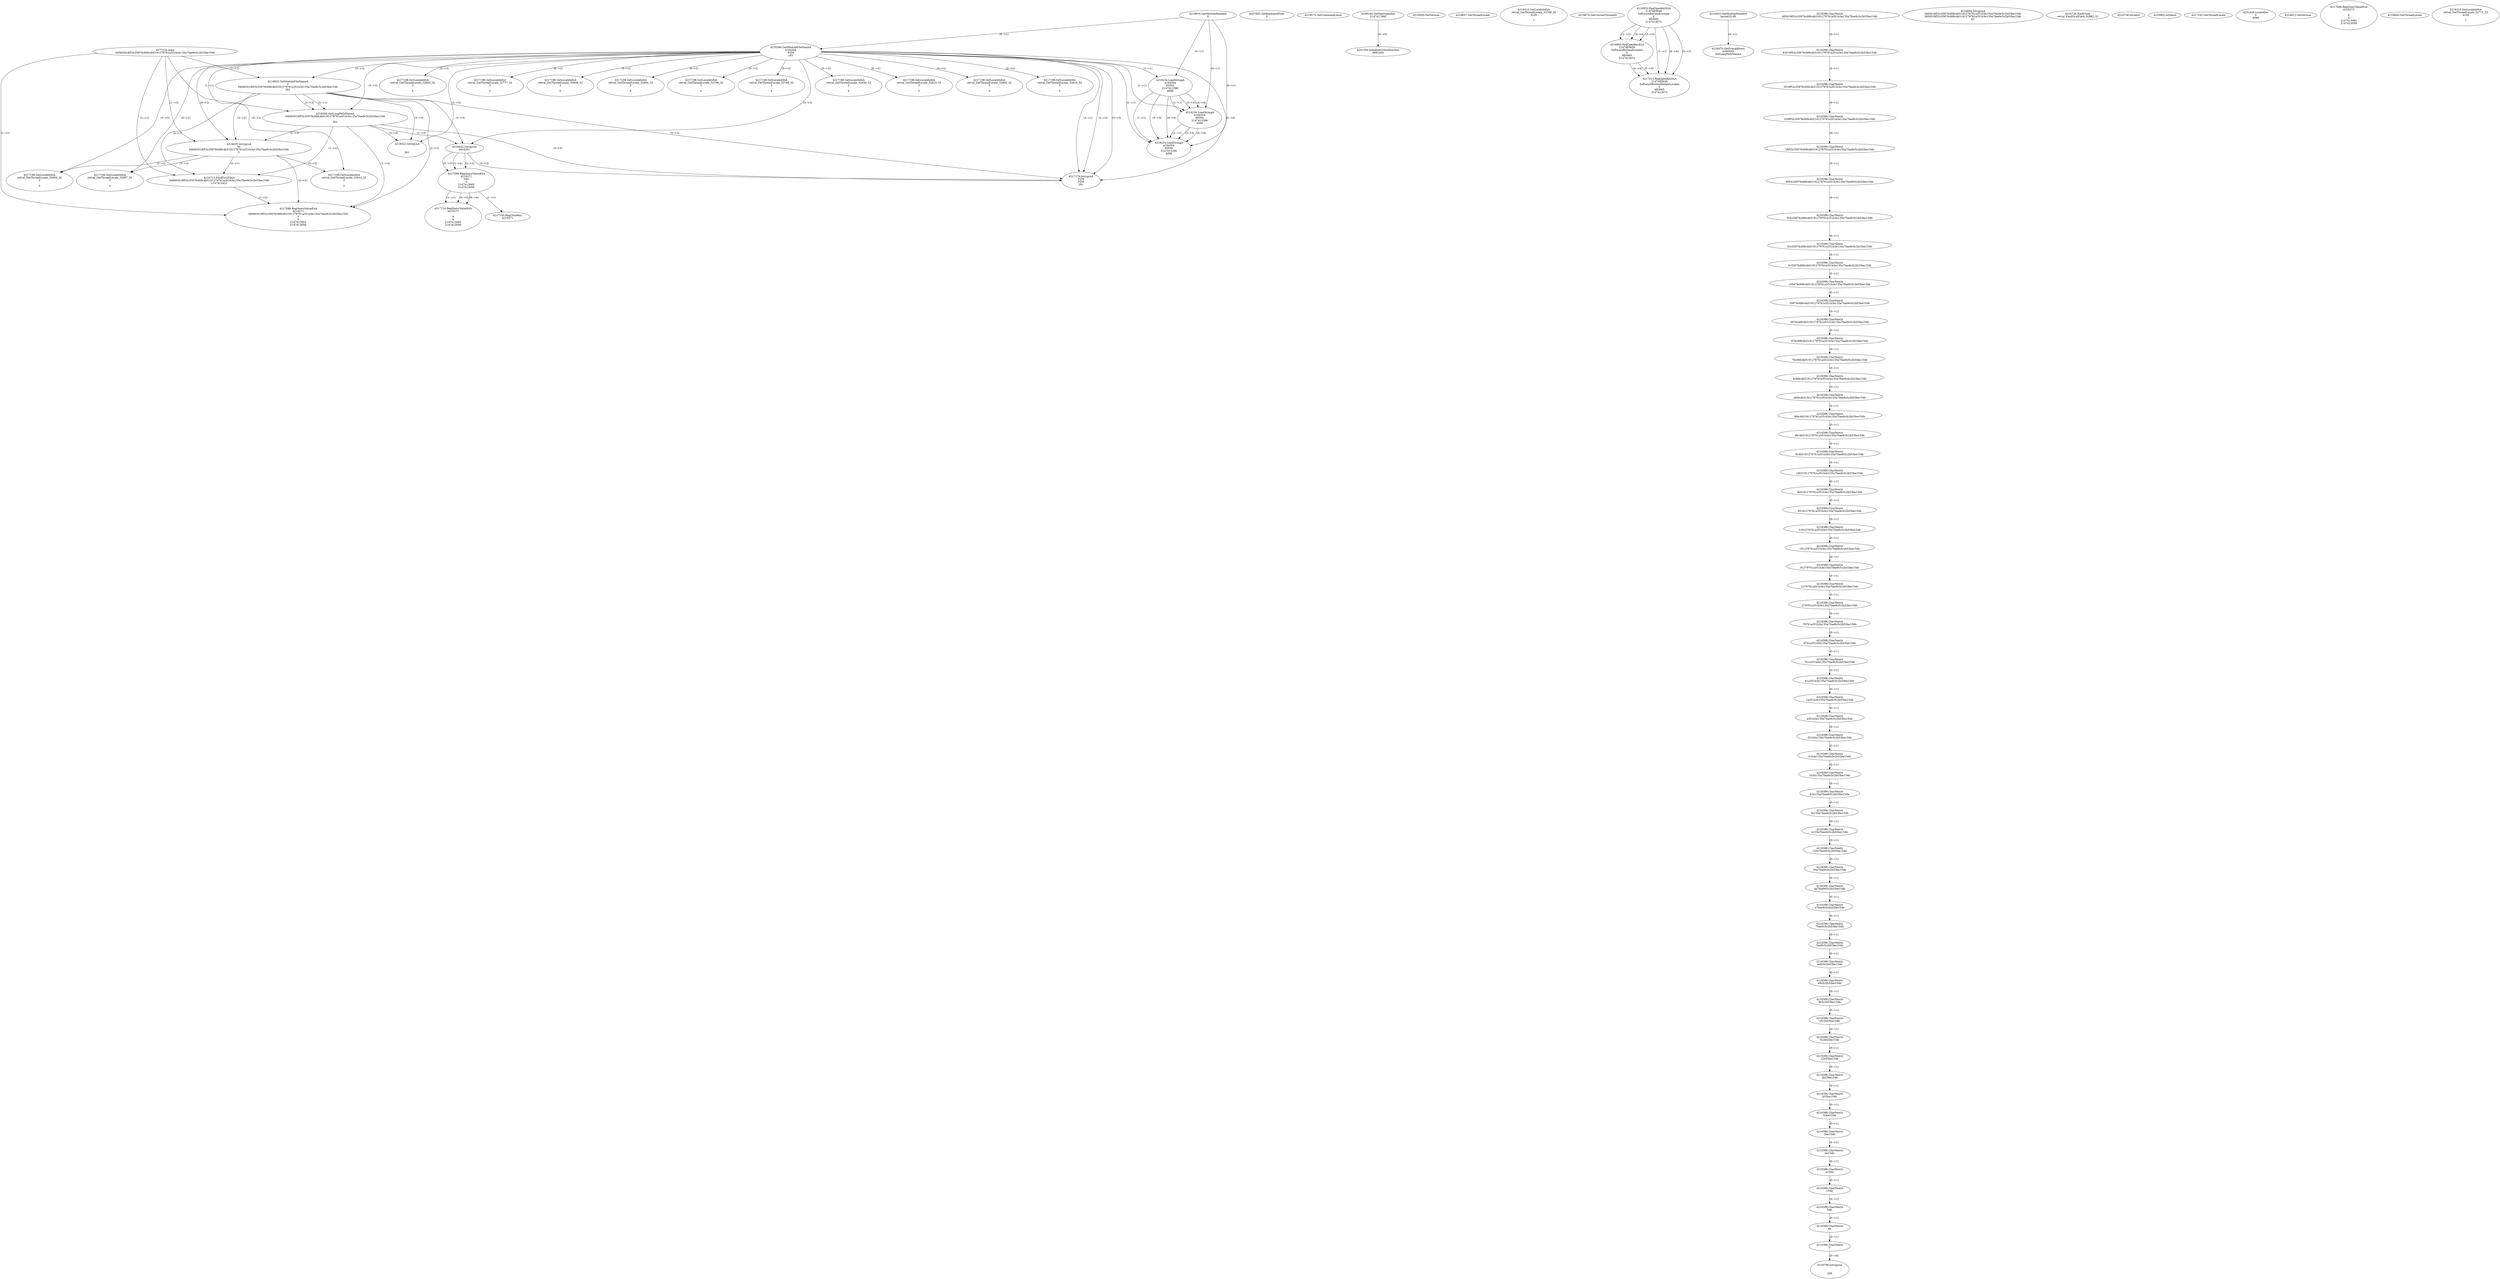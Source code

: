 // Global SCDG with merge call
digraph {
	0 [label="4577216.main
04f483018f53c35976cfd9c4b5191279761a351b3e135a70ae9c5c2b53be154b"]
	1 [label="4219916.GetModuleHandleA
0"]
	2 [label="4207805.GetKeyboardType
0"]
	3 [label="4219575.GetCommandLineA
"]
	4 [label="4199190.GetStartupInfoA
2147417460"]
	5 [label="4219595.GetVersion
"]
	6 [label="4219657.GetThreadLocale
"]
	7 [label="4219310.GetLocaleInfoA
retval_GetThreadLocale_32768_32
4100

7"]
	8 [label="4219672.GetCurrentThreadId
"]
	9 [label="4216266.GetModuleFileNameA
4194304
PZM
261"]
	1 -> 9 [label="(0-->1)"]
	10 [label="4216923.GetModuleFileNameA
0
04f483018f53c35976cfd9c4b5191279761a351b3e135a70ae9c5c2b53be154b
261"]
	0 -> 10 [label="(1-->2)"]
	9 -> 10 [label="(3-->3)"]
	11 [label="4216953.RegOpenKeyExA
2147483649
Software\Borland\Locales
0
983065
2147413072"]
	12 [label="4216983.RegOpenKeyExA
2147483650
Software\Borland\Locales
0
983065
2147413072"]
	11 -> 12 [label="(2-->2)"]
	11 -> 12 [label="(4-->4)"]
	11 -> 12 [label="(5-->5)"]
	13 [label="4217013.RegOpenKeyExA
2147483649
Software\Borland\Delphi\Locales
0
983065
2147413072"]
	11 -> 13 [label="(1-->1)"]
	11 -> 13 [label="(4-->4)"]
	12 -> 13 [label="(4-->4)"]
	11 -> 13 [label="(5-->5)"]
	12 -> 13 [label="(5-->5)"]
	14 [label="4216453.GetModuleHandleA
kernel32.dll"]
	15 [label="4216470.GetProcAddress
6295592
GetLongPathNameA"]
	14 -> 15 [label="(0-->1)"]
	16 [label="4216500.GetLongPathNameA
04f483018f53c35976cfd9c4b5191279761a351b3e135a70ae9c5c2b53be154b

261"]
	0 -> 16 [label="(1-->1)"]
	10 -> 16 [label="(2-->1)"]
	9 -> 16 [label="(3-->3)"]
	10 -> 16 [label="(3-->3)"]
	17 [label="4216635.lstrcpynA
04
04f483018f53c35976cfd9c4b5191279761a351b3e135a70ae9c5c2b53be154b
3"]
	0 -> 17 [label="(1-->2)"]
	10 -> 17 [label="(2-->2)"]
	16 -> 17 [label="(1-->2)"]
	9 -> 17 [label="(0-->3)"]
	18 [label="4216396.CharNextA
483018f53c35976cfd9c4b5191279761a351b3e135a70ae9c5c2b53be154b"]
	19 [label="4216396.CharNextA
83018f53c35976cfd9c4b5191279761a351b3e135a70ae9c5c2b53be154b"]
	18 -> 19 [label="(0-->1)"]
	20 [label="4216396.CharNextA
3018f53c35976cfd9c4b5191279761a351b3e135a70ae9c5c2b53be154b"]
	19 -> 20 [label="(0-->1)"]
	21 [label="4216396.CharNextA
018f53c35976cfd9c4b5191279761a351b3e135a70ae9c5c2b53be154b"]
	20 -> 21 [label="(0-->1)"]
	22 [label="4216396.CharNextA
18f53c35976cfd9c4b5191279761a351b3e135a70ae9c5c2b53be154b"]
	21 -> 22 [label="(0-->1)"]
	23 [label="4216396.CharNextA
8f53c35976cfd9c4b5191279761a351b3e135a70ae9c5c2b53be154b"]
	22 -> 23 [label="(0-->1)"]
	24 [label="4216396.CharNextA
f53c35976cfd9c4b5191279761a351b3e135a70ae9c5c2b53be154b"]
	23 -> 24 [label="(0-->1)"]
	25 [label="4216396.CharNextA
53c35976cfd9c4b5191279761a351b3e135a70ae9c5c2b53be154b"]
	24 -> 25 [label="(0-->1)"]
	26 [label="4216396.CharNextA
3c35976cfd9c4b5191279761a351b3e135a70ae9c5c2b53be154b"]
	25 -> 26 [label="(0-->1)"]
	27 [label="4216396.CharNextA
c35976cfd9c4b5191279761a351b3e135a70ae9c5c2b53be154b"]
	26 -> 27 [label="(0-->1)"]
	28 [label="4216396.CharNextA
35976cfd9c4b5191279761a351b3e135a70ae9c5c2b53be154b"]
	27 -> 28 [label="(0-->1)"]
	29 [label="4216396.CharNextA
5976cfd9c4b5191279761a351b3e135a70ae9c5c2b53be154b"]
	28 -> 29 [label="(0-->1)"]
	30 [label="4216396.CharNextA
976cfd9c4b5191279761a351b3e135a70ae9c5c2b53be154b"]
	29 -> 30 [label="(0-->1)"]
	31 [label="4216396.CharNextA
76cfd9c4b5191279761a351b3e135a70ae9c5c2b53be154b"]
	30 -> 31 [label="(0-->1)"]
	32 [label="4216396.CharNextA
6cfd9c4b5191279761a351b3e135a70ae9c5c2b53be154b"]
	31 -> 32 [label="(0-->1)"]
	33 [label="4216396.CharNextA
cfd9c4b5191279761a351b3e135a70ae9c5c2b53be154b"]
	32 -> 33 [label="(0-->1)"]
	34 [label="4216396.CharNextA
fd9c4b5191279761a351b3e135a70ae9c5c2b53be154b"]
	33 -> 34 [label="(0-->1)"]
	35 [label="4216396.CharNextA
d9c4b5191279761a351b3e135a70ae9c5c2b53be154b"]
	34 -> 35 [label="(0-->1)"]
	36 [label="4216396.CharNextA
9c4b5191279761a351b3e135a70ae9c5c2b53be154b"]
	35 -> 36 [label="(0-->1)"]
	37 [label="4216396.CharNextA
c4b5191279761a351b3e135a70ae9c5c2b53be154b"]
	36 -> 37 [label="(0-->1)"]
	38 [label="4216396.CharNextA
4b5191279761a351b3e135a70ae9c5c2b53be154b"]
	37 -> 38 [label="(0-->1)"]
	39 [label="4216396.CharNextA
b5191279761a351b3e135a70ae9c5c2b53be154b"]
	38 -> 39 [label="(0-->1)"]
	40 [label="4216396.CharNextA
5191279761a351b3e135a70ae9c5c2b53be154b"]
	39 -> 40 [label="(0-->1)"]
	41 [label="4216396.CharNextA
191279761a351b3e135a70ae9c5c2b53be154b"]
	40 -> 41 [label="(0-->1)"]
	42 [label="4216396.CharNextA
91279761a351b3e135a70ae9c5c2b53be154b"]
	41 -> 42 [label="(0-->1)"]
	43 [label="4216396.CharNextA
1279761a351b3e135a70ae9c5c2b53be154b"]
	42 -> 43 [label="(0-->1)"]
	44 [label="4216396.CharNextA
279761a351b3e135a70ae9c5c2b53be154b"]
	43 -> 44 [label="(0-->1)"]
	45 [label="4216396.CharNextA
79761a351b3e135a70ae9c5c2b53be154b"]
	44 -> 45 [label="(0-->1)"]
	46 [label="4216396.CharNextA
9761a351b3e135a70ae9c5c2b53be154b"]
	45 -> 46 [label="(0-->1)"]
	47 [label="4216396.CharNextA
761a351b3e135a70ae9c5c2b53be154b"]
	46 -> 47 [label="(0-->1)"]
	48 [label="4216396.CharNextA
61a351b3e135a70ae9c5c2b53be154b"]
	47 -> 48 [label="(0-->1)"]
	49 [label="4216396.CharNextA
1a351b3e135a70ae9c5c2b53be154b"]
	48 -> 49 [label="(0-->1)"]
	50 [label="4216396.CharNextA
a351b3e135a70ae9c5c2b53be154b"]
	49 -> 50 [label="(0-->1)"]
	51 [label="4216396.CharNextA
351b3e135a70ae9c5c2b53be154b"]
	50 -> 51 [label="(0-->1)"]
	52 [label="4216396.CharNextA
51b3e135a70ae9c5c2b53be154b"]
	51 -> 52 [label="(0-->1)"]
	53 [label="4216396.CharNextA
1b3e135a70ae9c5c2b53be154b"]
	52 -> 53 [label="(0-->1)"]
	54 [label="4216396.CharNextA
b3e135a70ae9c5c2b53be154b"]
	53 -> 54 [label="(0-->1)"]
	55 [label="4216396.CharNextA
3e135a70ae9c5c2b53be154b"]
	54 -> 55 [label="(0-->1)"]
	56 [label="4216396.CharNextA
e135a70ae9c5c2b53be154b"]
	55 -> 56 [label="(0-->1)"]
	57 [label="4216396.CharNextA
135a70ae9c5c2b53be154b"]
	56 -> 57 [label="(0-->1)"]
	58 [label="4216396.CharNextA
35a70ae9c5c2b53be154b"]
	57 -> 58 [label="(0-->1)"]
	59 [label="4216396.CharNextA
5a70ae9c5c2b53be154b"]
	58 -> 59 [label="(0-->1)"]
	60 [label="4216396.CharNextA
a70ae9c5c2b53be154b"]
	59 -> 60 [label="(0-->1)"]
	61 [label="4216396.CharNextA
70ae9c5c2b53be154b"]
	60 -> 61 [label="(0-->1)"]
	62 [label="4216396.CharNextA
0ae9c5c2b53be154b"]
	61 -> 62 [label="(0-->1)"]
	63 [label="4216396.CharNextA
ae9c5c2b53be154b"]
	62 -> 63 [label="(0-->1)"]
	64 [label="4216396.CharNextA
e9c5c2b53be154b"]
	63 -> 64 [label="(0-->1)"]
	65 [label="4216396.CharNextA
9c5c2b53be154b"]
	64 -> 65 [label="(0-->1)"]
	66 [label="4216396.CharNextA
c5c2b53be154b"]
	65 -> 66 [label="(0-->1)"]
	67 [label="4216396.CharNextA
5c2b53be154b"]
	66 -> 67 [label="(0-->1)"]
	68 [label="4216396.CharNextA
c2b53be154b"]
	67 -> 68 [label="(0-->1)"]
	69 [label="4216396.CharNextA
2b53be154b"]
	68 -> 69 [label="(0-->1)"]
	70 [label="4216396.CharNextA
b53be154b"]
	69 -> 70 [label="(0-->1)"]
	71 [label="4216396.CharNextA
53be154b"]
	70 -> 71 [label="(0-->1)"]
	72 [label="4216396.CharNextA
3be154b"]
	71 -> 72 [label="(0-->1)"]
	73 [label="4216396.CharNextA
be154b"]
	72 -> 73 [label="(0-->1)"]
	74 [label="4216396.CharNextA
e154b"]
	73 -> 74 [label="(0-->1)"]
	75 [label="4216396.CharNextA
154b"]
	74 -> 75 [label="(0-->1)"]
	76 [label="4216396.CharNextA
54b"]
	75 -> 76 [label="(0-->1)"]
	77 [label="4216396.CharNextA
4b"]
	76 -> 77 [label="(0-->1)"]
	78 [label="4216396.CharNextA
b"]
	77 -> 78 [label="(0-->1)"]
	79 [label="4216694.lstrcpynA
f483018f53c35976cfd9c4b5191279761a351b3e135a70ae9c5c2b53be154b
f483018f53c35976cfd9c4b5191279761a351b3e135a70ae9c5c2b53be154b
63"]
	80 [label="4216713.FindFirstFileA
04f483018f53c35976cfd9c4b5191279761a351b3e135a70ae9c5c2b53be154b
2147412422"]
	0 -> 80 [label="(1-->1)"]
	10 -> 80 [label="(2-->1)"]
	16 -> 80 [label="(1-->1)"]
	17 -> 80 [label="(2-->1)"]
	81 [label="4216726.FindClose
retval_FindFirstFileA_32882_32"]
	82 [label="4216738.lstrlenA
"]
	83 [label="4216790.lstrcpynA


258"]
	78 -> 83 [label="(0-->0)"]
	84 [label="4216802.lstrlenA
"]
	85 [label="4216843.lstrcpynA
04\
04\
261"]
	9 -> 85 [label="(3-->3)"]
	10 -> 85 [label="(3-->3)"]
	16 -> 85 [label="(3-->3)"]
	86 [label="4217086.RegQueryValueExA
4216271
04\
0
0
2147413062
2147413056"]
	85 -> 86 [label="(1-->2)"]
	85 -> 86 [label="(2-->2)"]
	85 -> 86 [label="(0-->2)"]
	87 [label="4217150.RegCloseKey
4216271"]
	86 -> 87 [label="(1-->1)"]
	88 [label="4217179.lstrcpynA
PZM
PZM
261"]
	9 -> 88 [label="(2-->1)"]
	9 -> 88 [label="(2-->2)"]
	9 -> 88 [label="(3-->3)"]
	10 -> 88 [label="(3-->3)"]
	16 -> 88 [label="(3-->3)"]
	85 -> 88 [label="(3-->3)"]
	9 -> 88 [label="(2-->0)"]
	89 [label="4217192.GetThreadLocale
"]
	90 [label="4217198.GetLocaleInfoA
retval_GetThreadLocale_32897_32
3

5"]
	9 -> 90 [label="(0-->2)"]
	17 -> 90 [label="(3-->2)"]
	91 [label="4219234.LoadStringA
4194304
65503
2147413396
4096"]
	1 -> 91 [label="(0-->1)"]
	9 -> 91 [label="(1-->1)"]
	92 [label="4219234.LoadStringA
4194304
65502
2147413396
4096"]
	1 -> 92 [label="(0-->1)"]
	9 -> 92 [label="(1-->1)"]
	91 -> 92 [label="(1-->1)"]
	91 -> 92 [label="(3-->3)"]
	91 -> 92 [label="(4-->4)"]
	93 [label="4219234.LoadStringA
4194304
65500
2147413396
4096"]
	1 -> 93 [label="(0-->1)"]
	9 -> 93 [label="(1-->1)"]
	91 -> 93 [label="(1-->1)"]
	92 -> 93 [label="(1-->1)"]
	91 -> 93 [label="(3-->3)"]
	92 -> 93 [label="(3-->3)"]
	91 -> 93 [label="(4-->4)"]
	92 -> 93 [label="(4-->4)"]
	94 [label="4201359.InitializeCriticalSection
4691400"]
	4 -> 94 [label="(0-->0)"]
	95 [label="4201420.LocalAlloc
0
4088"]
	96 [label="4217086.RegQueryValueExA
4216271
04f483018f53c35976cfd9c4b5191279761a351b3e135a70ae9c5c2b53be154b
0
0
2147413062
2147413056"]
	0 -> 96 [label="(1-->2)"]
	10 -> 96 [label="(2-->2)"]
	16 -> 96 [label="(1-->2)"]
	17 -> 96 [label="(2-->2)"]
	80 -> 96 [label="(1-->2)"]
	97 [label="4217198.GetLocaleInfoA
retval_GetThreadLocale_32914_32
3

5"]
	9 -> 97 [label="(0-->2)"]
	17 -> 97 [label="(3-->2)"]
	98 [label="4217116.RegQueryValueExA
4216271

0
0
2147413062
2147413056"]
	86 -> 98 [label="(1-->1)"]
	86 -> 98 [label="(5-->5)"]
	86 -> 98 [label="(6-->6)"]
	99 [label="4217198.GetLocaleInfoA
retval_GetThreadLocale_32900_32
3

5"]
	9 -> 99 [label="(0-->2)"]
	17 -> 99 [label="(3-->2)"]
	100 [label="4219612.GetVersion
"]
	101 [label="4216522.lstrcpynA


261"]
	9 -> 101 [label="(3-->3)"]
	10 -> 101 [label="(3-->3)"]
	16 -> 101 [label="(3-->3)"]
	102 [label="4217086.RegQueryValueExA
4216271

0
0
2147413062
2147413056"]
	103 [label="4217198.GetLocaleInfoA
retval_GetThreadLocale_32803_32
3

5"]
	9 -> 103 [label="(0-->2)"]
	104 [label="4217198.GetLocaleInfoA
retval_GetThreadLocale_32777_32
3

5"]
	9 -> 104 [label="(0-->2)"]
	105 [label="4217198.GetLocaleInfoA
retval_GetThreadLocale_32808_32
3

5"]
	9 -> 105 [label="(0-->2)"]
	106 [label="4217198.GetLocaleInfoA
retval_GetThreadLocale_32800_32
3

5"]
	9 -> 106 [label="(0-->2)"]
	107 [label="4217198.GetLocaleInfoA
retval_GetThreadLocale_32796_32
3

5"]
	9 -> 107 [label="(0-->2)"]
	108 [label="4217198.GetLocaleInfoA
retval_GetThreadLocale_32788_32
3

5"]
	9 -> 108 [label="(0-->2)"]
	109 [label="4219640.GetThreadLocale
"]
	110 [label="4219310.GetLocaleInfoA
retval_GetThreadLocale_32771_32
4100

7"]
	111 [label="4217198.GetLocaleInfoA
retval_GetThreadLocale_32830_32
3

5"]
	9 -> 111 [label="(0-->2)"]
	112 [label="4217198.GetLocaleInfoA
retval_GetThreadLocale_32810_32
3

5"]
	9 -> 112 [label="(0-->2)"]
	113 [label="4217198.GetLocaleInfoA
retval_GetThreadLocale_32802_32
3

5"]
	9 -> 113 [label="(0-->2)"]
	114 [label="4217198.GetLocaleInfoA
retval_GetThreadLocale_32816_32
3

5"]
	9 -> 114 [label="(0-->2)"]
}
